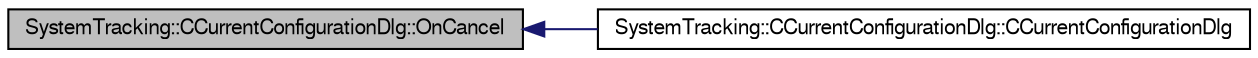 digraph G
{
  edge [fontname="FreeSans",fontsize="10",labelfontname="FreeSans",labelfontsize="10"];
  node [fontname="FreeSans",fontsize="10",shape=record];
  rankdir="LR";
  Node1 [label="SystemTracking::CCurrentConfigurationDlg::OnCancel",height=0.2,width=0.4,color="black", fillcolor="grey75", style="filled" fontcolor="black"];
  Node1 -> Node2 [dir="back",color="midnightblue",fontsize="10",style="solid",fontname="FreeSans"];
  Node2 [label="SystemTracking::CCurrentConfigurationDlg::CCurrentConfigurationDlg",height=0.2,width=0.4,color="black", fillcolor="white", style="filled",URL="$classSystemTracking_1_1CCurrentConfigurationDlg.html#acffffa17cb0e3f30d8498d2217046e42",tooltip="Default constructor."];
}
